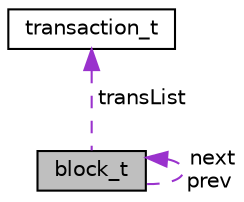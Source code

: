digraph "block_t"
{
 // LATEX_PDF_SIZE
  edge [fontname="Helvetica",fontsize="10",labelfontname="Helvetica",labelfontsize="10"];
  node [fontname="Helvetica",fontsize="10",shape=record];
  Node1 [label="block_t",height=0.2,width=0.4,color="black", fillcolor="grey75", style="filled", fontcolor="black",tooltip=" "];
  Node2 -> Node1 [dir="back",color="darkorchid3",fontsize="10",style="dashed",label=" transList" ];
  Node2 [label="transaction_t",height=0.2,width=0.4,color="black", fillcolor="white", style="filled",URL="$structtransaction__t.html",tooltip=" "];
  Node1 -> Node1 [dir="back",color="darkorchid3",fontsize="10",style="dashed",label=" next\nprev" ];
}

